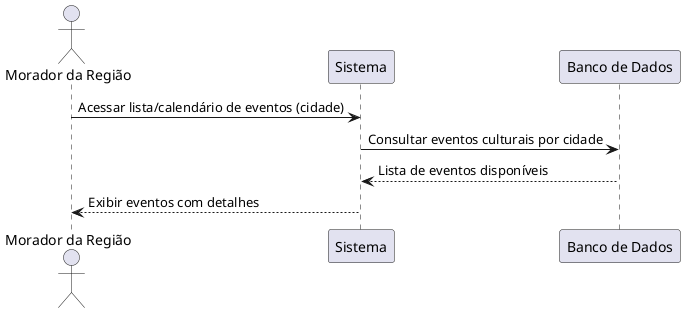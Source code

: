 @startuml
actor "Morador da Região" as Morador
participant "Sistema" as S
participant "Banco de Dados" as BD

Morador -> S: Acessar lista/calendário de eventos (cidade)
S -> BD: Consultar eventos culturais por cidade
BD --> S: Lista de eventos disponíveis
S --> Morador: Exibir eventos com detalhes

@enduml